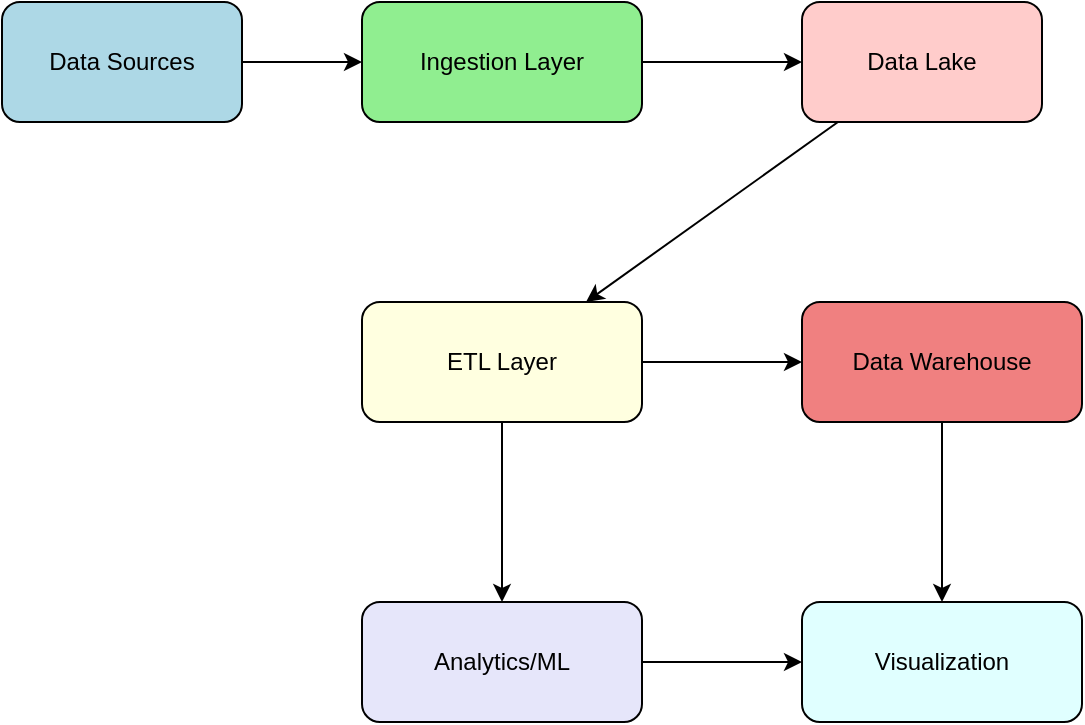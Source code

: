 <mxfile version="25.0.3" pages="2">
  <diagram name="Data Architecture-Higher level" id="0">
    <mxGraphModel dx="1194" dy="605" grid="1" gridSize="10" guides="1" tooltips="1" connect="1" arrows="1" fold="1" page="1" pageScale="1" pageWidth="827" pageHeight="1169" math="0" shadow="0">
      <root>
        <mxCell id="0" />
        <mxCell id="1" parent="0" />
        <mxCell id="2" value="Data Sources" style="rounded=1;whiteSpace=wrap;html=1;fillColor=#add8e6;strokeColor=#000000;" parent="1" vertex="1">
          <mxGeometry x="50" y="50" width="120" height="60" as="geometry" />
        </mxCell>
        <mxCell id="3" value="Ingestion Layer" style="rounded=1;whiteSpace=wrap;html=1;fillColor=#90ee90;strokeColor=#000000;" parent="1" vertex="1">
          <mxGeometry x="230" y="50" width="140" height="60" as="geometry" />
        </mxCell>
        <mxCell id="4" value="Data Lake" style="rounded=1;whiteSpace=wrap;html=1;fillColor=#ffcccb;strokeColor=#000000;" parent="1" vertex="1">
          <mxGeometry x="450" y="50" width="120" height="60" as="geometry" />
        </mxCell>
        <mxCell id="5" value="ETL Layer" style="rounded=1;whiteSpace=wrap;html=1;fillColor=#ffffe0;strokeColor=#000000;" parent="1" vertex="1">
          <mxGeometry x="230" y="200" width="140" height="60" as="geometry" />
        </mxCell>
        <mxCell id="6" value="Data Warehouse" style="rounded=1;whiteSpace=wrap;html=1;fillColor=#f08080;strokeColor=#000000;" parent="1" vertex="1">
          <mxGeometry x="450" y="200" width="140" height="60" as="geometry" />
        </mxCell>
        <mxCell id="7" value="Analytics/ML" style="rounded=1;whiteSpace=wrap;html=1;fillColor=#e6e6fa;strokeColor=#000000;" parent="1" vertex="1">
          <mxGeometry x="230" y="350" width="140" height="60" as="geometry" />
        </mxCell>
        <mxCell id="8" value="Visualization" style="rounded=1;whiteSpace=wrap;html=1;fillColor=#e0ffff;strokeColor=#000000;" parent="1" vertex="1">
          <mxGeometry x="450" y="350" width="140" height="60" as="geometry" />
        </mxCell>
        <mxCell id="9" parent="1" source="2" target="3" edge="1">
          <mxGeometry relative="1" as="geometry" />
        </mxCell>
        <mxCell id="10" parent="1" source="3" target="4" edge="1">
          <mxGeometry relative="1" as="geometry" />
        </mxCell>
        <mxCell id="11" parent="1" source="4" target="5" edge="1">
          <mxGeometry relative="1" as="geometry" />
        </mxCell>
        <mxCell id="12" parent="1" source="5" target="6" edge="1">
          <mxGeometry relative="1" as="geometry" />
        </mxCell>
        <mxCell id="13" parent="1" source="6" target="8" edge="1">
          <mxGeometry relative="1" as="geometry" />
        </mxCell>
        <mxCell id="14" parent="1" source="5" target="7" edge="1">
          <mxGeometry relative="1" as="geometry" />
        </mxCell>
        <mxCell id="15" parent="1" source="7" target="8" edge="1">
          <mxGeometry relative="1" as="geometry" />
        </mxCell>
      </root>
    </mxGraphModel>
  </diagram>
  <diagram id="K7iK81XVi3Ap49yghgXj" name="Detailed_Architecture">
    <mxGraphModel dx="2970" dy="3544" grid="1" gridSize="10" guides="1" tooltips="1" connect="1" arrows="1" fold="1" page="1" pageScale="1" pageWidth="850" pageHeight="1100" math="0" shadow="0">
      <root>
        <mxCell id="0" />
        <mxCell id="1" parent="0" />
        <mxCell id="oa4fXH4DdUcv1K2VR2Nh-54" value="Extra-Services" style="rounded=1;whiteSpace=wrap;html=1;fontSize=19;fontStyle=1;labelPosition=center;verticalLabelPosition=top;align=center;verticalAlign=bottom;" vertex="1" parent="1">
          <mxGeometry x="-390" y="-192" width="1710" height="180" as="geometry" />
        </mxCell>
        <mxCell id="oa4fXH4DdUcv1K2VR2Nh-12" value="" style="rounded=1;whiteSpace=wrap;html=1;" vertex="1" parent="1">
          <mxGeometry x="-371" y="-780" width="142" height="350" as="geometry" />
        </mxCell>
        <mxCell id="2N7-qyUZDRO62LL4dCJT-25" value="" style="rounded=1;whiteSpace=wrap;fillColor=#e1d5e7;strokeColor=#9673a6;container=0;" parent="1" vertex="1">
          <mxGeometry x="330.5" y="-789.87" width="140.5" height="340.87" as="geometry" />
        </mxCell>
        <mxCell id="RH50ju2F59jBH_H8k_wx-2" value="" style="rounded=1;whiteSpace=wrap;html=1;fillColor=#E3E3E3;strokeColor=#666666;fontColor=#333333;arcSize=6;" parent="1" vertex="1">
          <mxGeometry x="833" y="-707" width="378" height="274.28" as="geometry" />
        </mxCell>
        <mxCell id="1zjH6qObIByruiWaNDZl-1" value="" style="rounded=1;whiteSpace=wrap;fillColor=#DDEEFF;" parent="1" vertex="1">
          <mxGeometry x="-147" y="-677" width="160" height="210" as="geometry" />
        </mxCell>
        <mxCell id="1zjH6qObIByruiWaNDZl-2" value="Catalog (XML)" style="ellipse;whiteSpace=wrap;fillColor=#FFFFCC;" parent="1zjH6qObIByruiWaNDZl-1" vertex="1">
          <mxGeometry x="21" y="14.5" width="128" height="26.25" as="geometry" />
        </mxCell>
        <mxCell id="1zjH6qObIByruiWaNDZl-3" value="Customer (CSV)" style="ellipse;whiteSpace=wrap;fillColor=#FFFFCC;" parent="1zjH6qObIByruiWaNDZl-1" vertex="1">
          <mxGeometry x="21" y="63" width="128" height="26.25" as="geometry" />
        </mxCell>
        <mxCell id="1zjH6qObIByruiWaNDZl-4" value="Order (EDI)" style="ellipse;whiteSpace=wrap;fillColor=#FFFFCC;" parent="1zjH6qObIByruiWaNDZl-1" vertex="1">
          <mxGeometry x="21" y="115.5" width="128" height="26.25" as="geometry" />
        </mxCell>
        <mxCell id="1zjH6qObIByruiWaNDZl-5" value="Price &amp; Stock (CSV)" style="ellipse;whiteSpace=wrap;fillColor=#FFFFCC;" parent="1zjH6qObIByruiWaNDZl-1" vertex="1">
          <mxGeometry x="21" y="169" width="128" height="26.25" as="geometry" />
        </mxCell>
        <mxCell id="1zjH6qObIByruiWaNDZl-7" value="" style="rounded=1;whiteSpace=wrap;fillColor=#e1d5e7;strokeColor=#9673a6;" parent="1" vertex="1">
          <mxGeometry x="330.5" y="-789.87" width="139.74" height="340.87" as="geometry" />
        </mxCell>
        <mxCell id="nltJWAeBDd0AYbxvlWmP-1" value="" style="sketch=0;outlineConnect=0;fillColor=#6a00ff;strokeColor=#3700CC;dashed=0;verticalLabelPosition=bottom;verticalAlign=top;align=center;html=1;fontSize=12;fontStyle=0;aspect=fixed;pointerEvents=1;shape=mxgraph.aws4.iot_analytics_pipeline;fontColor=#ffffff;" parent="1zjH6qObIByruiWaNDZl-7" vertex="1">
          <mxGeometry x="24.702" y="119.66" width="75.038" height="40.399" as="geometry" />
        </mxCell>
        <mxCell id="nltJWAeBDd0AYbxvlWmP-3" value="" style="sketch=0;outlineConnect=0;fillColor=#6a00ff;strokeColor=#3700CC;dashed=0;verticalLabelPosition=bottom;verticalAlign=top;align=center;html=1;fontSize=12;fontStyle=0;aspect=fixed;pointerEvents=1;shape=mxgraph.aws4.iot_analytics_pipeline;fontColor=#ffffff;" parent="1zjH6qObIByruiWaNDZl-7" vertex="1">
          <mxGeometry x="27.731" y="176.87" width="75.038" height="40.399" as="geometry" />
        </mxCell>
        <mxCell id="nltJWAeBDd0AYbxvlWmP-4" value="&lt;span style=&quot;color: rgba(0, 0, 0, 0); font-family: monospace; font-size: 0px; text-align: start;&quot;&gt;%3CmxGraphModel%3E%3Croot%3E%3CmxCell%20id%3D%220%22%2F%3E%3CmxCell%20id%3D%221%22%20parent%3D%220%22%2F%3E%3CmxCell%20id%3D%222%22%20value%3D%22%22%20style%3D%22rounded%3D1%3BwhiteSpace%3Dwrap%3BfillColor%3D%23e1d5e7%3BstrokeColor%3D%239673a6%3B%22%20vertex%3D%221%22%20parent%3D%221%22%3E%3CmxGeometry%20x%3D%22450.5%22%20y%3D%229.13%22%20width%3D%22140%22%20height%3D%22340.87%22%20as%3D%22geometry%22%2F%3E%3C%2FmxCell%3E%3CmxCell%20id%3D%223%22%20value%3D%22%22%20style%3D%22sketch%3D0%3BoutlineConnect%3D0%3BfillColor%3D%236a00ff%3BstrokeColor%3D%233700CC%3Bdashed%3D0%3BverticalLabelPosition%3Dbottom%3BverticalAlign%3Dtop%3Balign%3Dcenter%3Bhtml%3D1%3BfontSize%3D12%3BfontStyle%3D0%3Baspect%3Dfixed%3BpointerEvents%3D1%3Bshape%3Dmxgraph.aws4.iot_analytics_pipeline%3BfontColor%3D%23ffffff%3B%22%20vertex%3D%221%22%20parent%3D%222%22%3E%3CmxGeometry%20x%3D%2229.5%22%20y%3D%22122.66%22%20width%3D%2280.5%22%20height%3D%2243.34%22%20as%3D%22geometry%22%2F%3E%3C%2FmxCell%3E%3CmxCell%20id%3D%224%22%20value%3D%22%22%20style%3D%22sketch%3D0%3BoutlineConnect%3D0%3BfillColor%3D%236a00ff%3BstrokeColor%3D%233700CC%3Bdashed%3D0%3BverticalLabelPosition%3Dbottom%3BverticalAlign%3Dtop%3Balign%3Dcenter%3Bhtml%3D1%3BfontSize%3D12%3BfontStyle%3D0%3Baspect%3Dfixed%3BpointerEvents%3D1%3Bshape%3Dmxgraph.aws4.iot_analytics_pipeline%3BfontColor%3D%23ffffff%3B%22%20vertex%3D%221%22%20parent%3D%222%22%3E%3CmxGeometry%20x%3D%2229.75%22%20y%3D%22176.87%22%20width%3D%2280.5%22%20height%3D%2243.34%22%20as%3D%22geometry%22%2F%3E%3C%2FmxCell%3E%3CmxCell%20id%3D%225%22%20value%3D%22%22%20style%3D%22sketch%3D0%3BoutlineConnect%3D0%3BfillColor%3D%236a00ff%3BstrokeColor%3D%233700CC%3Bdashed%3D0%3BverticalLabelPosition%3Dbottom%3BverticalAlign%3Dtop%3Balign%3Dcenter%3Bhtml%3D1%3BfontSize%3D12%3BfontStyle%3D0%3Baspect%3Dfixed%3BpointerEvents%3D1%3Bshape%3Dmxgraph.aws4.iot_analytics_pipeline%3BfontColor%3D%23ffffff%3B%22%20vertex%3D%221%22%20parent%3D%222%22%3E%3CmxGeometry%20x%3D%2229.75%22%20y%3D%22230.87%22%20width%3D%2280.5%22%20height%3D%2243.34%22%20as%3D%22geometry%22%2F%3E%3C%2FmxCell%3E%3C%2Froot%3E%3C%2FmxGraphModel%3E&lt;/span&gt;" style="sketch=0;outlineConnect=0;fillColor=#6a00ff;strokeColor=#3700CC;dashed=0;verticalLabelPosition=bottom;verticalAlign=top;align=center;html=1;fontSize=12;fontStyle=0;aspect=fixed;pointerEvents=1;shape=mxgraph.aws4.iot_analytics_pipeline;fontColor=#ffffff;" parent="1zjH6qObIByruiWaNDZl-7" vertex="1">
          <mxGeometry x="27.731" y="230.87" width="75.038" height="40.399" as="geometry" />
        </mxCell>
        <mxCell id="nltJWAeBDd0AYbxvlWmP-9" value="&lt;span style=&quot;color: rgba(0, 0, 0, 0); font-family: monospace; font-size: 0px; text-align: start;&quot;&gt;%3CmxGraphModel%3E%3Croot%3E%3CmxCell%20id%3D%220%22%2F%3E%3CmxCell%20id%3D%221%22%20parent%3D%220%22%2F%3E%3CmxCell%20id%3D%222%22%20value%3D%22%22%20style%3D%22rounded%3D1%3BwhiteSpace%3Dwrap%3BfillColor%3D%23e1d5e7%3BstrokeColor%3D%239673a6%3B%22%20vertex%3D%221%22%20parent%3D%221%22%3E%3CmxGeometry%20x%3D%22450.5%22%20y%3D%229.13%22%20width%3D%22140%22%20height%3D%22340.87%22%20as%3D%22geometry%22%2F%3E%3C%2FmxCell%3E%3CmxCell%20id%3D%223%22%20value%3D%22%22%20style%3D%22sketch%3D0%3BoutlineConnect%3D0%3BfillColor%3D%236a00ff%3BstrokeColor%3D%233700CC%3Bdashed%3D0%3BverticalLabelPosition%3Dbottom%3BverticalAlign%3Dtop%3Balign%3Dcenter%3Bhtml%3D1%3BfontSize%3D12%3BfontStyle%3D0%3Baspect%3Dfixed%3BpointerEvents%3D1%3Bshape%3Dmxgraph.aws4.iot_analytics_pipeline%3BfontColor%3D%23ffffff%3B%22%20vertex%3D%221%22%20parent%3D%222%22%3E%3CmxGeometry%20x%3D%2229.5%22%20y%3D%22122.66%22%20width%3D%2280.5%22%20height%3D%2243.34%22%20as%3D%22geometry%22%2F%3E%3C%2FmxCell%3E%3CmxCell%20id%3D%224%22%20value%3D%22%22%20style%3D%22sketch%3D0%3BoutlineConnect%3D0%3BfillColor%3D%236a00ff%3BstrokeColor%3D%233700CC%3Bdashed%3D0%3BverticalLabelPosition%3Dbottom%3BverticalAlign%3Dtop%3Balign%3Dcenter%3Bhtml%3D1%3BfontSize%3D12%3BfontStyle%3D0%3Baspect%3Dfixed%3BpointerEvents%3D1%3Bshape%3Dmxgraph.aws4.iot_analytics_pipeline%3BfontColor%3D%23ffffff%3B%22%20vertex%3D%221%22%20parent%3D%222%22%3E%3CmxGeometry%20x%3D%2229.75%22%20y%3D%22176.87%22%20width%3D%2280.5%22%20height%3D%2243.34%22%20as%3D%22geometry%22%2F%3E%3C%2FmxCell%3E%3CmxCell%20id%3D%225%22%20value%3D%22%22%20style%3D%22sketch%3D0%3BoutlineConnect%3D0%3BfillColor%3D%236a00ff%3BstrokeColor%3D%233700CC%3Bdashed%3D0%3BverticalLabelPosition%3Dbottom%3BverticalAlign%3Dtop%3Balign%3Dcenter%3Bhtml%3D1%3BfontSize%3D12%3BfontStyle%3D0%3Baspect%3Dfixed%3BpointerEvents%3D1%3Bshape%3Dmxgraph.aws4.iot_analytics_pipeline%3BfontColor%3D%23ffffff%3B%22%20vertex%3D%221%22%20parent%3D%222%22%3E%3CmxGeometry%20x%3D%2229.75%22%20y%3D%22230.87%22%20width%3D%2280.5%22%20height%3D%2243.34%22%20as%3D%22geometry%22%2F%3E%3C%2FmxCell%3E%3C%2Froot%3E%3C%2FmxGraphModel%3E&lt;/span&gt;" style="sketch=0;outlineConnect=0;fillColor=#6a00ff;strokeColor=#3700CC;dashed=0;verticalLabelPosition=bottom;verticalAlign=top;align=center;html=1;fontSize=12;fontStyle=0;aspect=fixed;pointerEvents=1;shape=mxgraph.aws4.iot_analytics_pipeline;fontColor=#ffffff;" parent="1zjH6qObIByruiWaNDZl-7" vertex="1">
          <mxGeometry x="27.731" y="280.87" width="75.038" height="40.399" as="geometry" />
        </mxCell>
        <mxCell id="nltJWAeBDd0AYbxvlWmP-51" value="" style="verticalLabelPosition=bottom;verticalAlign=top;html=1;shape=mxgraph.basic.tick;fillColor=#008a00;fontColor=#ffffff;strokeColor=#005700;" parent="1zjH6qObIByruiWaNDZl-7" vertex="1">
          <mxGeometry x="103.74" y="103" width="30.26" height="20.87" as="geometry" />
        </mxCell>
        <mxCell id="nltJWAeBDd0AYbxvlWmP-52" value="" style="verticalLabelPosition=bottom;verticalAlign=top;html=1;shape=mxgraph.basic.tick;fillColor=#008a00;fontColor=#ffffff;strokeColor=#005700;" parent="1zjH6qObIByruiWaNDZl-7" vertex="1">
          <mxGeometry x="105.77" y="162.87" width="30.26" height="20.87" as="geometry" />
        </mxCell>
        <mxCell id="nltJWAeBDd0AYbxvlWmP-56" value="" style="verticalLabelPosition=bottom;verticalAlign=top;html=1;shape=mxgraph.basic.tick;fillColor=#008a00;fontColor=#ffffff;strokeColor=#005700;" parent="1zjH6qObIByruiWaNDZl-7" vertex="1">
          <mxGeometry x="105.77" y="268.87" width="30.26" height="20.87" as="geometry" />
        </mxCell>
        <mxCell id="1zjH6qObIByruiWaNDZl-24" value="&lt;span style=&quot;color: rgb(0, 0, 0); font-family: Helvetica; font-size: 12px; font-style: normal; font-variant-ligatures: normal; font-variant-caps: normal; font-weight: 400; letter-spacing: normal; orphans: 2; text-align: center; text-indent: 0px; text-transform: none; widows: 2; word-spacing: 0px; -webkit-text-stroke-width: 0px; white-space: normal; background-color: rgb(251, 251, 251); text-decoration-thickness: initial; text-decoration-style: initial; text-decoration-color: initial; display: inline !important; float: none;&quot;&gt;Source Layer&lt;/span&gt;" style="text;whiteSpace=wrap;html=1;" parent="1" vertex="1">
          <mxGeometry x="-126" y="-720.32" width="100" height="40" as="geometry" />
        </mxCell>
        <mxCell id="1zjH6qObIByruiWaNDZl-31" value="" style="rounded=1;fillColor=#E8F0FE;container=0;whiteSpace=wrap;labelPosition=center;verticalLabelPosition=top;align=center;verticalAlign=bottom;" parent="1" vertex="1">
          <mxGeometry x="151" y="-780" width="140" height="330" as="geometry" />
        </mxCell>
        <mxCell id="1zjH6qObIByruiWaNDZl-32" value="" style="image;aspect=fixed;html=1;points=[];align=center;fontSize=12;image=img/lib/azure2/storage/Storage_Accounts_Classic.svg;" parent="1" vertex="1">
          <mxGeometry x="170" y="-800" width="40" height="32" as="geometry" />
        </mxCell>
        <mxCell id="1zjH6qObIByruiWaNDZl-33" value="&#xa;&lt;span style=&quot;color: rgb(0, 0, 0); font-family: Helvetica; font-size: 12px; font-style: normal; font-variant-ligatures: normal; font-variant-caps: normal; font-weight: 400; letter-spacing: normal; orphans: 2; text-align: center; text-indent: 0px; text-transform: none; widows: 2; word-spacing: 0px; -webkit-text-stroke-width: 0px; white-space: normal; background-color: rgb(251, 251, 251); text-decoration-thickness: initial; text-decoration-style: initial; text-decoration-color: initial; display: inline !important; float: none;&quot;&gt;Data Lake Storage&lt;/span&gt;&#xa;&#xa;" style="text;html=1;align=center;verticalAlign=middle;whiteSpace=wrap;rounded=0;" parent="1" vertex="1">
          <mxGeometry x="131" y="-764.28" width="170" height="30" as="geometry" />
        </mxCell>
        <mxCell id="1zjH6qObIByruiWaNDZl-34" value="" style="rounded=1;whiteSpace=wrap;html=1;" parent="1" vertex="1">
          <mxGeometry x="170" y="-710" width="101" height="250" as="geometry" />
        </mxCell>
        <mxCell id="1zjH6qObIByruiWaNDZl-35" value="Row Container" style="image;aspect=fixed;html=1;points=[];align=center;fontSize=12;image=img/lib/azure2/general/Storage_Container.svg;" parent="1" vertex="1">
          <mxGeometry x="197" y="-737.28" width="44.31" height="36" as="geometry" />
        </mxCell>
        <mxCell id="nltJWAeBDd0AYbxvlWmP-2" style="edgeStyle=orthogonalEdgeStyle;rounded=0;orthogonalLoop=1;jettySize=auto;html=1;fillColor=#0050ef;strokeColor=#001DBC;strokeWidth=2;" parent="1" source="1zjH6qObIByruiWaNDZl-36" target="nltJWAeBDd0AYbxvlWmP-1" edge="1">
          <mxGeometry relative="1" as="geometry" />
        </mxCell>
        <mxCell id="nltJWAeBDd0AYbxvlWmP-10" value="Trigger by blob event" style="edgeLabel;html=1;align=center;verticalAlign=middle;resizable=0;points=[];" parent="nltJWAeBDd0AYbxvlWmP-2" vertex="1" connectable="0">
          <mxGeometry x="-0.027" y="7" relative="1" as="geometry">
            <mxPoint x="-3" y="-5" as="offset" />
          </mxGeometry>
        </mxCell>
        <mxCell id="1zjH6qObIByruiWaNDZl-36" value="catalog" style="html=1;verticalLabelPosition=bottom;align=center;labelBackgroundColor=#ffffff;verticalAlign=top;strokeWidth=2;strokeColor=#0080F0;shadow=0;dashed=0;shape=mxgraph.ios7.icons.folder;flipV=0;flipH=0;" parent="1" vertex="1">
          <mxGeometry x="201" y="-660" width="30" height="19.5" as="geometry" />
        </mxCell>
        <mxCell id="1zjH6qObIByruiWaNDZl-37" value="customer data" style="html=1;verticalLabelPosition=bottom;align=center;labelBackgroundColor=#ffffff;verticalAlign=top;strokeWidth=2;strokeColor=#0080F0;shadow=0;dashed=0;shape=mxgraph.ios7.icons.folder;flipV=0;flipH=0;" parent="1" vertex="1">
          <mxGeometry x="201" y="-610" width="30" height="19.5" as="geometry" />
        </mxCell>
        <mxCell id="1zjH6qObIByruiWaNDZl-38" value="order" style="html=1;verticalLabelPosition=bottom;align=center;labelBackgroundColor=#ffffff;verticalAlign=top;strokeWidth=2;strokeColor=#0080F0;shadow=0;dashed=0;shape=mxgraph.ios7.icons.folder;flipV=0;flipH=0;" parent="1" vertex="1">
          <mxGeometry x="201" y="-560" width="30" height="19.5" as="geometry" />
        </mxCell>
        <mxCell id="1zjH6qObIByruiWaNDZl-39" value="Price&amp;amp;Stock" style="html=1;verticalLabelPosition=bottom;align=center;labelBackgroundColor=#ffffff;verticalAlign=top;strokeWidth=2;strokeColor=#0080F0;shadow=0;dashed=0;shape=mxgraph.ios7.icons.folder;flipV=0;flipH=0;" parent="1" vertex="1">
          <mxGeometry x="201" y="-509.5" width="30" height="19.5" as="geometry" />
        </mxCell>
        <mxCell id="1zjH6qObIByruiWaNDZl-41" style="edgeStyle=orthogonalEdgeStyle;rounded=0;orthogonalLoop=1;jettySize=auto;html=1;entryX=0.044;entryY=0.444;entryDx=0;entryDy=0;entryPerimeter=0;strokeWidth=2;fillColor=#0050ef;strokeColor=#001DBC;fontStyle=4" parent="1" source="1zjH6qObIByruiWaNDZl-3" target="1zjH6qObIByruiWaNDZl-37" edge="1">
          <mxGeometry relative="1" as="geometry" />
        </mxCell>
        <mxCell id="1zjH6qObIByruiWaNDZl-42" style="edgeStyle=orthogonalEdgeStyle;rounded=0;orthogonalLoop=1;jettySize=auto;html=1;entryX=0.089;entryY=0.615;entryDx=0;entryDy=0;entryPerimeter=0;strokeWidth=2;fillColor=#0050ef;strokeColor=#001DBC;" parent="1" source="1zjH6qObIByruiWaNDZl-4" target="1zjH6qObIByruiWaNDZl-38" edge="1">
          <mxGeometry relative="1" as="geometry" />
        </mxCell>
        <mxCell id="1zjH6qObIByruiWaNDZl-43" style="edgeStyle=orthogonalEdgeStyle;rounded=0;orthogonalLoop=1;jettySize=auto;html=1;entryX=0.156;entryY=0.761;entryDx=0;entryDy=0;entryPerimeter=0;fillColor=#0050ef;strokeColor=#001DBC;strokeWidth=2;" parent="1" source="1zjH6qObIByruiWaNDZl-5" target="1zjH6qObIByruiWaNDZl-39" edge="1">
          <mxGeometry relative="1" as="geometry" />
        </mxCell>
        <mxCell id="1zjH6qObIByruiWaNDZl-10" value="Azure data Factory&lt;div&gt;- Orchester&lt;/div&gt;&lt;div&gt;- trigger&lt;/div&gt;" style="image;aspect=fixed;html=1;points=[];align=left;fontSize=12;image=img/lib/azure2/databases/Data_Factory.svg;" parent="1" vertex="1">
          <mxGeometry x="341" y="-820" width="45.72" height="45.72" as="geometry" />
        </mxCell>
        <mxCell id="nltJWAeBDd0AYbxvlWmP-12" style="edgeStyle=orthogonalEdgeStyle;rounded=0;orthogonalLoop=1;jettySize=auto;html=1;fillColor=#0050ef;strokeColor=#001DBC;strokeWidth=2;" parent="1" edge="1">
          <mxGeometry relative="1" as="geometry">
            <mxPoint x="231" y="-599" as="sourcePoint" />
            <mxPoint x="360.772" y="-599.3" as="targetPoint" />
          </mxGeometry>
        </mxCell>
        <mxCell id="nltJWAeBDd0AYbxvlWmP-13" value="Trigger by blob event" style="edgeLabel;html=1;align=center;verticalAlign=middle;resizable=0;points=[];" parent="nltJWAeBDd0AYbxvlWmP-12" vertex="1" connectable="0">
          <mxGeometry x="-0.027" y="7" relative="1" as="geometry">
            <mxPoint x="-3" y="-5" as="offset" />
          </mxGeometry>
        </mxCell>
        <mxCell id="nltJWAeBDd0AYbxvlWmP-14" style="edgeStyle=orthogonalEdgeStyle;rounded=0;orthogonalLoop=1;jettySize=auto;html=1;fillColor=#0050ef;strokeColor=#001DBC;strokeWidth=2;" parent="1" edge="1">
          <mxGeometry relative="1" as="geometry">
            <mxPoint x="232" y="-543" as="sourcePoint" />
            <mxPoint x="361.772" y="-543.3" as="targetPoint" />
          </mxGeometry>
        </mxCell>
        <mxCell id="nltJWAeBDd0AYbxvlWmP-15" value="Trigger by blob event" style="edgeLabel;html=1;align=center;verticalAlign=middle;resizable=0;points=[];" parent="nltJWAeBDd0AYbxvlWmP-14" vertex="1" connectable="0">
          <mxGeometry x="-0.027" y="7" relative="1" as="geometry">
            <mxPoint x="-3" y="-5" as="offset" />
          </mxGeometry>
        </mxCell>
        <mxCell id="nltJWAeBDd0AYbxvlWmP-16" style="edgeStyle=orthogonalEdgeStyle;rounded=0;orthogonalLoop=1;jettySize=auto;html=1;fillColor=#0050ef;strokeColor=#001DBC;strokeWidth=2;" parent="1" edge="1">
          <mxGeometry relative="1" as="geometry">
            <mxPoint x="232" y="-493" as="sourcePoint" />
            <mxPoint x="361.772" y="-493.3" as="targetPoint" />
          </mxGeometry>
        </mxCell>
        <mxCell id="nltJWAeBDd0AYbxvlWmP-17" value="Trigger by blob event" style="edgeLabel;html=1;align=center;verticalAlign=middle;resizable=0;points=[];" parent="nltJWAeBDd0AYbxvlWmP-16" vertex="1" connectable="0">
          <mxGeometry x="-0.027" y="7" relative="1" as="geometry">
            <mxPoint x="-3" y="-5" as="offset" />
          </mxGeometry>
        </mxCell>
        <mxCell id="nltJWAeBDd0AYbxvlWmP-18" value="" style="rounded=1;fillColor=#E8F0FE;container=0;whiteSpace=wrap;labelPosition=center;verticalLabelPosition=top;align=center;verticalAlign=bottom;" parent="1" vertex="1">
          <mxGeometry x="655" y="-779" width="140" height="330" as="geometry" />
        </mxCell>
        <mxCell id="nltJWAeBDd0AYbxvlWmP-19" value="" style="image;aspect=fixed;html=1;points=[];align=center;fontSize=12;image=img/lib/azure2/storage/Storage_Accounts_Classic.svg;" parent="1" vertex="1">
          <mxGeometry x="674" y="-800" width="40" height="32" as="geometry" />
        </mxCell>
        <mxCell id="nltJWAeBDd0AYbxvlWmP-20" value="&lt;span style=&quot;color: rgb(0, 0, 0); font-family: Helvetica; font-size: 12px; font-style: normal; font-variant-ligatures: normal; font-variant-caps: normal; font-weight: 400; letter-spacing: normal; orphans: 2; text-align: center; text-indent: 0px; text-transform: none; widows: 2; word-spacing: 0px; -webkit-text-stroke-width: 0px; white-space: normal; background-color: rgb(251, 251, 251); text-decoration-thickness: initial; text-decoration-style: initial; text-decoration-color: initial; display: inline !important; float: none;&quot;&gt;Data Lake Storage&lt;/span&gt;" style="text;html=1;align=center;verticalAlign=middle;whiteSpace=wrap;rounded=0;" parent="1" vertex="1">
          <mxGeometry x="639.5" y="-764.28" width="170" height="30" as="geometry" />
        </mxCell>
        <mxCell id="nltJWAeBDd0AYbxvlWmP-21" value="" style="rounded=1;whiteSpace=wrap;html=1;" parent="1" vertex="1">
          <mxGeometry x="663" y="-720" width="120" height="260" as="geometry" />
        </mxCell>
        <mxCell id="nltJWAeBDd0AYbxvlWmP-22" value="Processed Container" style="image;aspect=fixed;html=1;points=[];align=center;fontSize=12;image=img/lib/azure2/general/Storage_Container.svg;" parent="1" vertex="1">
          <mxGeometry x="702.35" y="-734.28" width="44.31" height="36" as="geometry" />
        </mxCell>
        <mxCell id="nltJWAeBDd0AYbxvlWmP-24" value="catalog" style="html=1;verticalLabelPosition=bottom;align=center;labelBackgroundColor=#ffffff;verticalAlign=top;strokeWidth=2;strokeColor=#0080F0;shadow=0;dashed=0;shape=mxgraph.ios7.icons.folder;flipV=0;flipH=0;" parent="1" vertex="1">
          <mxGeometry x="705" y="-664.28" width="30" height="19.5" as="geometry" />
        </mxCell>
        <mxCell id="nltJWAeBDd0AYbxvlWmP-25" value="customer data" style="html=1;verticalLabelPosition=bottom;align=center;labelBackgroundColor=#ffffff;verticalAlign=top;strokeWidth=2;strokeColor=#0080F0;shadow=0;dashed=0;shape=mxgraph.ios7.icons.folder;flipV=0;flipH=0;" parent="1" vertex="1">
          <mxGeometry x="705" y="-605" width="30" height="19.5" as="geometry" />
        </mxCell>
        <mxCell id="nltJWAeBDd0AYbxvlWmP-26" value="order" style="html=1;verticalLabelPosition=bottom;align=center;labelBackgroundColor=#ffffff;verticalAlign=top;strokeWidth=2;strokeColor=#0080F0;shadow=0;dashed=0;shape=mxgraph.ios7.icons.folder;flipV=0;flipH=0;" parent="1" vertex="1">
          <mxGeometry x="705" y="-552" width="30" height="19.5" as="geometry" />
        </mxCell>
        <mxCell id="nltJWAeBDd0AYbxvlWmP-27" value="Price&amp;amp;Stock" style="html=1;verticalLabelPosition=bottom;align=center;labelBackgroundColor=#ffffff;verticalAlign=top;strokeWidth=2;strokeColor=#0080F0;shadow=0;dashed=0;shape=mxgraph.ios7.icons.folder;flipV=0;flipH=0;" parent="1" vertex="1">
          <mxGeometry x="705" y="-500.78" width="30" height="19.5" as="geometry" />
        </mxCell>
        <mxCell id="nltJWAeBDd0AYbxvlWmP-35" value="" style="rounded=1;whiteSpace=wrap;html=1;fillColor=#fff2cc;strokeColor=#d6b656;" parent="1" vertex="1">
          <mxGeometry x="485.84" y="-788" width="144" height="340" as="geometry" />
        </mxCell>
        <mxCell id="1zjH6qObIByruiWaNDZl-12" value="Azure Databricks:&lt;div style=&quot;text-align: left;&quot;&gt;- Compute cluster&lt;/div&gt;" style="image;aspect=fixed;html=1;points=[];align=center;fontSize=12;image=img/lib/azure2/analytics/Azure_Databricks.svg;" parent="1" vertex="1">
          <mxGeometry x="530.23" y="-822.87" width="44.33" height="48" as="geometry" />
        </mxCell>
        <mxCell id="nltJWAeBDd0AYbxvlWmP-38" value="" style="sketch=0;outlineConnect=0;fontColor=#232F3E;gradientColor=none;fillColor=#01A88D;strokeColor=none;dashed=0;verticalLabelPosition=bottom;verticalAlign=top;align=center;html=1;fontSize=12;fontStyle=0;aspect=fixed;pointerEvents=1;shape=mxgraph.aws4.sagemaker_notebook;" parent="1" vertex="1">
          <mxGeometry x="536.77" y="-667.07" width="29.42" height="33.75" as="geometry" />
        </mxCell>
        <mxCell id="nltJWAeBDd0AYbxvlWmP-42" value="" style="sketch=0;outlineConnect=0;fontColor=#232F3E;gradientColor=none;fillColor=#01A88D;strokeColor=none;dashed=0;verticalLabelPosition=bottom;verticalAlign=top;align=center;html=1;fontSize=12;fontStyle=0;aspect=fixed;pointerEvents=1;shape=mxgraph.aws4.sagemaker_notebook;" parent="1" vertex="1">
          <mxGeometry x="536.77" y="-611" width="29.42" height="33.75" as="geometry" />
        </mxCell>
        <mxCell id="nltJWAeBDd0AYbxvlWmP-43" value="" style="sketch=0;outlineConnect=0;fontColor=#232F3E;gradientColor=none;fillColor=#01A88D;strokeColor=none;dashed=0;verticalLabelPosition=bottom;verticalAlign=top;align=center;html=1;fontSize=12;fontStyle=0;aspect=fixed;pointerEvents=1;shape=mxgraph.aws4.sagemaker_notebook;" parent="1" vertex="1">
          <mxGeometry x="536.77" y="-557" width="29.42" height="33.75" as="geometry" />
        </mxCell>
        <mxCell id="nltJWAeBDd0AYbxvlWmP-44" value="" style="sketch=0;outlineConnect=0;fontColor=#232F3E;gradientColor=none;fillColor=#01A88D;strokeColor=none;dashed=0;verticalLabelPosition=bottom;verticalAlign=top;align=center;html=1;fontSize=12;fontStyle=0;aspect=fixed;pointerEvents=1;shape=mxgraph.aws4.sagemaker_notebook;" parent="1" vertex="1">
          <mxGeometry x="536.77" y="-506.5" width="29.42" height="33.75" as="geometry" />
        </mxCell>
        <mxCell id="nltJWAeBDd0AYbxvlWmP-45" style="edgeStyle=orthogonalEdgeStyle;rounded=0;orthogonalLoop=1;jettySize=auto;html=1;fillColor=#0050ef;strokeColor=#001DBC;strokeWidth=2;" parent="1" edge="1">
          <mxGeometry relative="1" as="geometry">
            <mxPoint x="429.753" y="-659.923" as="sourcePoint" />
            <mxPoint x="536.77" y="-660.231" as="targetPoint" />
          </mxGeometry>
        </mxCell>
        <mxCell id="nltJWAeBDd0AYbxvlWmP-48" style="edgeStyle=orthogonalEdgeStyle;rounded=0;orthogonalLoop=1;jettySize=auto;html=1;fillColor=#0050ef;strokeColor=#001DBC;strokeWidth=2;" parent="1" edge="1">
          <mxGeometry relative="1" as="geometry">
            <mxPoint x="432.782" y="-496.846" as="sourcePoint" />
            <mxPoint x="536.77" y="-497.615" as="targetPoint" />
          </mxGeometry>
        </mxCell>
        <mxCell id="nltJWAeBDd0AYbxvlWmP-53" value="" style="verticalLabelPosition=bottom;verticalAlign=top;html=1;shape=mxgraph.basic.tick;fillColor=#008a00;fontColor=#ffffff;strokeColor=#005700;" parent="1" vertex="1">
          <mxGeometry x="436.27" y="-573.45" width="30.26" height="20.87" as="geometry" />
        </mxCell>
        <mxCell id="nltJWAeBDd0AYbxvlWmP-57" style="edgeStyle=orthogonalEdgeStyle;rounded=0;orthogonalLoop=1;jettySize=auto;html=1;entryX=0;entryY=0.698;entryDx=0;entryDy=0;entryPerimeter=0;strokeWidth=2;fillColor=#0050ef;strokeColor=#001DBC;" parent="1" source="nltJWAeBDd0AYbxvlWmP-38" edge="1">
          <mxGeometry relative="1" as="geometry">
            <mxPoint x="581" y="-650" as="sourcePoint" />
            <mxPoint x="704" y="-650.669" as="targetPoint" />
          </mxGeometry>
        </mxCell>
        <mxCell id="nltJWAeBDd0AYbxvlWmP-61" value="Write in parquet" style="edgeLabel;html=1;align=center;verticalAlign=middle;resizable=0;points=[];" parent="nltJWAeBDd0AYbxvlWmP-57" vertex="1" connectable="0">
          <mxGeometry x="-0.474" y="2" relative="1" as="geometry">
            <mxPoint x="24" y="-8" as="offset" />
          </mxGeometry>
        </mxCell>
        <mxCell id="nltJWAeBDd0AYbxvlWmP-62" style="edgeStyle=orthogonalEdgeStyle;rounded=0;orthogonalLoop=1;jettySize=auto;html=1;entryX=0;entryY=0.698;entryDx=0;entryDy=0;entryPerimeter=0;strokeWidth=2;fillColor=#0050ef;strokeColor=#001DBC;" parent="1" source="nltJWAeBDd0AYbxvlWmP-42" edge="1">
          <mxGeometry relative="1" as="geometry">
            <mxPoint x="591" y="-590" as="sourcePoint" />
            <mxPoint x="703" y="-594.669" as="targetPoint" />
          </mxGeometry>
        </mxCell>
        <mxCell id="nltJWAeBDd0AYbxvlWmP-63" value="Write in parquet" style="edgeLabel;html=1;align=center;verticalAlign=middle;resizable=0;points=[];" parent="nltJWAeBDd0AYbxvlWmP-62" vertex="1" connectable="0">
          <mxGeometry x="-0.474" y="2" relative="1" as="geometry">
            <mxPoint x="24" y="-8" as="offset" />
          </mxGeometry>
        </mxCell>
        <mxCell id="nltJWAeBDd0AYbxvlWmP-64" style="edgeStyle=orthogonalEdgeStyle;rounded=0;orthogonalLoop=1;jettySize=auto;html=1;entryX=0;entryY=0.698;entryDx=0;entryDy=0;entryPerimeter=0;strokeWidth=2;fillColor=#0050ef;strokeColor=#001DBC;" parent="1" source="nltJWAeBDd0AYbxvlWmP-43" edge="1">
          <mxGeometry relative="1" as="geometry">
            <mxPoint x="591" y="-542" as="sourcePoint" />
            <mxPoint x="704" y="-541.669" as="targetPoint" />
          </mxGeometry>
        </mxCell>
        <mxCell id="nltJWAeBDd0AYbxvlWmP-65" value="Write in parquet" style="edgeLabel;html=1;align=center;verticalAlign=middle;resizable=0;points=[];" parent="nltJWAeBDd0AYbxvlWmP-64" vertex="1" connectable="0">
          <mxGeometry x="-0.474" y="2" relative="1" as="geometry">
            <mxPoint x="24" y="-8" as="offset" />
          </mxGeometry>
        </mxCell>
        <mxCell id="nltJWAeBDd0AYbxvlWmP-66" style="edgeStyle=orthogonalEdgeStyle;rounded=0;orthogonalLoop=1;jettySize=auto;html=1;entryX=0;entryY=0.698;entryDx=0;entryDy=0;entryPerimeter=0;strokeWidth=2;fillColor=#0050ef;strokeColor=#001DBC;" parent="1" source="nltJWAeBDd0AYbxvlWmP-44" edge="1">
          <mxGeometry relative="1" as="geometry">
            <mxPoint x="591" y="-490" as="sourcePoint" />
            <mxPoint x="703" y="-489.669" as="targetPoint" />
          </mxGeometry>
        </mxCell>
        <mxCell id="nltJWAeBDd0AYbxvlWmP-67" value="Write in parquet" style="edgeLabel;html=1;align=center;verticalAlign=middle;resizable=0;points=[];" parent="nltJWAeBDd0AYbxvlWmP-66" vertex="1" connectable="0">
          <mxGeometry x="-0.474" y="2" relative="1" as="geometry">
            <mxPoint x="24" y="-8" as="offset" />
          </mxGeometry>
        </mxCell>
        <mxCell id="RH50ju2F59jBH_H8k_wx-3" style="edgeStyle=orthogonalEdgeStyle;rounded=0;orthogonalLoop=1;jettySize=auto;html=1;entryX=0;entryY=0.75;entryDx=0;entryDy=0;fillColor=#0050ef;strokeColor=#001DBC;strokeWidth=3;" parent="1" source="nltJWAeBDd0AYbxvlWmP-68" target="RH50ju2F59jBH_H8k_wx-1" edge="1">
          <mxGeometry relative="1" as="geometry">
            <Array as="points">
              <mxPoint x="1001" y="-566" />
              <mxPoint x="1001" y="-648" />
            </Array>
          </mxGeometry>
        </mxCell>
        <mxCell id="nltJWAeBDd0AYbxvlWmP-68" value="" style="rounded=1;whiteSpace=wrap;html=1;fillColor=#fff2cc;strokeColor=#d6b656;" parent="1" vertex="1">
          <mxGeometry x="847" y="-655" width="144" height="178" as="geometry" />
        </mxCell>
        <mxCell id="nltJWAeBDd0AYbxvlWmP-69" value="Azure Databricks:&lt;br&gt;&lt;div style=&quot;text-align: left;&quot;&gt;- Data exploration&lt;/div&gt;&lt;div style=&quot;text-align: left;&quot;&gt;- View for visualization&lt;/div&gt;&lt;div style=&quot;text-align: left;&quot;&gt;- Feature engineering&lt;/div&gt;&lt;div style=&quot;text-align: left;&quot;&gt;- Compute cluster&lt;/div&gt;" style="image;aspect=fixed;html=1;points=[];align=center;fontSize=12;image=img/lib/azure2/analytics/Azure_Databricks.svg;" parent="1" vertex="1">
          <mxGeometry x="893.39" y="-689.87" width="44.33" height="48" as="geometry" />
        </mxCell>
        <mxCell id="nltJWAeBDd0AYbxvlWmP-70" value="" style="sketch=0;outlineConnect=0;fontColor=#232F3E;gradientColor=none;fillColor=#01A88D;strokeColor=none;dashed=0;verticalLabelPosition=bottom;verticalAlign=top;align=center;html=1;fontSize=12;fontStyle=0;aspect=fixed;pointerEvents=1;shape=mxgraph.aws4.sagemaker_notebook;" parent="1" vertex="1">
          <mxGeometry x="897.93" y="-534.07" width="29.42" height="33.75" as="geometry" />
        </mxCell>
        <mxCell id="YrzXOJ76eGqDK2lXKvUj-2" value="" style="endArrow=none;dashed=1;html=1;rounded=0;strokeWidth=4;" parent="1" edge="1">
          <mxGeometry width="50" height="50" relative="1" as="geometry">
            <mxPoint x="813" y="-320" as="sourcePoint" />
            <mxPoint x="813" y="-886" as="targetPoint" />
          </mxGeometry>
        </mxCell>
        <mxCell id="YrzXOJ76eGqDK2lXKvUj-5" value="&lt;b&gt;&lt;font style=&quot;font-size: 17px;&quot;&gt;Data ingestion&amp;nbsp; Pipeline&amp;nbsp;&lt;/font&gt;&lt;/b&gt;" style="text;html=1;align=center;verticalAlign=middle;whiteSpace=wrap;rounded=0;" parent="1" vertex="1">
          <mxGeometry x="326.19" y="-880" width="240" height="30" as="geometry" />
        </mxCell>
        <mxCell id="9Rx8b3-LZkCvz83-9TIN-3" value="Data scientist&lt;div&gt;&lt;font size=&quot;1&quot;&gt;&lt;span style=&quot;font-weight: normal;&quot;&gt;Develop and experimentation&lt;/span&gt;&lt;/font&gt;&lt;/div&gt;" style="image;sketch=0;aspect=fixed;html=1;points=[];align=center;fontSize=13;image=img/lib/mscae/Person.svg;fontStyle=1" parent="1" vertex="1">
          <mxGeometry x="893.35" y="-779.28" width="37" height="50" as="geometry" />
        </mxCell>
        <mxCell id="RH50ju2F59jBH_H8k_wx-5" style="edgeStyle=orthogonalEdgeStyle;rounded=0;orthogonalLoop=1;jettySize=auto;html=1;entryX=1;entryY=0.75;entryDx=0;entryDy=0;startArrow=classic;startFill=1;fillColor=#0050ef;strokeColor=#001DBC;strokeWidth=3;" parent="1" source="9Rx8b3-LZkCvz83-9TIN-4" target="nltJWAeBDd0AYbxvlWmP-68" edge="1">
          <mxGeometry relative="1" as="geometry" />
        </mxCell>
        <mxCell id="nROi4JAkvcMJPrDDsZaz-3" style="edgeStyle=orthogonalEdgeStyle;rounded=0;orthogonalLoop=1;jettySize=auto;html=1;entryX=0;entryY=0.5;entryDx=0;entryDy=0;fillColor=#0050ef;strokeColor=#001DBC;strokeWidth=2;" parent="1" source="9Rx8b3-LZkCvz83-9TIN-4" target="nROi4JAkvcMJPrDDsZaz-1" edge="1">
          <mxGeometry relative="1" as="geometry" />
        </mxCell>
        <mxCell id="9Rx8b3-LZkCvz83-9TIN-4" value="" style="rounded=1;fillColor=#E8F0FE;container=0;whiteSpace=wrap;labelPosition=center;verticalLabelPosition=top;align=center;verticalAlign=bottom;" parent="1" vertex="1">
          <mxGeometry x="1049" y="-580.5" width="140" height="117.5" as="geometry" />
        </mxCell>
        <mxCell id="9Rx8b3-LZkCvz83-9TIN-5" value="" style="image;aspect=fixed;html=1;points=[];align=center;fontSize=12;image=img/lib/azure2/storage/Storage_Accounts_Classic.svg;" parent="1" vertex="1">
          <mxGeometry x="1068.84" y="-605" width="40" height="32" as="geometry" />
        </mxCell>
        <mxCell id="9Rx8b3-LZkCvz83-9TIN-7" value="Data warehose" style="image;aspect=fixed;html=1;points=[];align=center;fontSize=12;image=img/lib/azure2/general/Storage_Container.svg;" parent="1" vertex="1">
          <mxGeometry x="1096.84" y="-537.75" width="44.31" height="36" as="geometry" />
        </mxCell>
        <mxCell id="nROi4JAkvcMJPrDDsZaz-4" style="edgeStyle=orthogonalEdgeStyle;rounded=0;orthogonalLoop=1;jettySize=auto;html=1;entryX=0.5;entryY=1;entryDx=0;entryDy=0;fillColor=#0050ef;strokeColor=#001DBC;strokeWidth=3;" parent="1" source="9Rx8b3-LZkCvz83-9TIN-12" target="RH50ju2F59jBH_H8k_wx-7" edge="1">
          <mxGeometry relative="1" as="geometry" />
        </mxCell>
        <mxCell id="9Rx8b3-LZkCvz83-9TIN-12" value="&lt;br style=&quot;forced-color-adjust: none; color: rgb(0, 0, 0); font-family: Helvetica; font-size: 12px; font-style: normal; font-variant-ligatures: normal; font-variant-caps: normal; font-weight: 400; letter-spacing: normal; orphans: 2; text-align: center; text-indent: 0px; text-transform: none; widows: 2; word-spacing: 0px; -webkit-text-stroke-width: 0px; white-space: normal; background-color: rgb(251, 251, 251); text-decoration-thickness: initial; text-decoration-style: initial; text-decoration-color: initial;&quot;&gt;&lt;span style=&quot;forced-color-adjust: none; color: rgb(0, 0, 0); font-family: Helvetica; font-size: 12px; font-style: normal; font-variant-ligatures: normal; font-variant-caps: normal; font-weight: 400; letter-spacing: normal; orphans: 2; text-align: center; text-indent: 0px; text-transform: none; widows: 2; word-spacing: 0px; -webkit-text-stroke-width: 0px; white-space: normal; text-decoration-thickness: initial; text-decoration-style: initial; text-decoration-color: initial; background-color: rgb(251, 251, 251); float: none; display: inline !important;&quot;&gt;Data Lake Storage&lt;/span&gt;&lt;br style=&quot;forced-color-adjust: none; color: rgb(0, 0, 0); font-family: Helvetica; font-size: 12px; font-style: normal; font-variant-ligatures: normal; font-variant-caps: normal; font-weight: 400; letter-spacing: normal; orphans: 2; text-align: center; text-indent: 0px; text-transform: none; widows: 2; word-spacing: 0px; -webkit-text-stroke-width: 0px; white-space: normal; background-color: rgb(251, 251, 251); text-decoration-thickness: initial; text-decoration-style: initial; text-decoration-color: initial;&quot;&gt;" style="text;whiteSpace=wrap;html=1;" parent="1" vertex="1">
          <mxGeometry x="1054" y="-590.5" width="130" height="50" as="geometry" />
        </mxCell>
        <mxCell id="RH50ju2F59jBH_H8k_wx-1" value="Feature Store" style="rounded=1;whiteSpace=wrap;html=1;fillColor=#f8cecc;strokeColor=#b85450;" parent="1" vertex="1">
          <mxGeometry x="1047" y="-680.32" width="140" height="43.32" as="geometry" />
        </mxCell>
        <mxCell id="RH50ju2F59jBH_H8k_wx-7" value="" style="rounded=1;whiteSpace=wrap;html=1;fillColor=#d0cee2;strokeColor=#56517e;" parent="1" vertex="1">
          <mxGeometry x="1261" y="-777" width="250" height="145" as="geometry" />
        </mxCell>
        <mxCell id="RH50ju2F59jBH_H8k_wx-6" value="Azure Machine Learning&lt;div&gt;- MLOps&lt;/div&gt;" style="image;aspect=fixed;html=1;points=[];align=center;fontSize=12;image=img/lib/azure2/ai_machine_learning/Machine_Learning.svg;" parent="1" vertex="1">
          <mxGeometry x="1310" y="-803" width="44.24" height="47" as="geometry" />
        </mxCell>
        <mxCell id="RH50ju2F59jBH_H8k_wx-8" value="" style="sketch=0;outlineConnect=0;fontColor=#ffffff;fillColor=#0050ef;strokeColor=#001DBC;dashed=0;verticalLabelPosition=bottom;verticalAlign=top;align=center;html=1;fontSize=12;fontStyle=0;aspect=fixed;pointerEvents=1;shape=mxgraph.aws4.inferentia;" parent="1" vertex="1">
          <mxGeometry x="1421" y="-704.43" width="46" height="46" as="geometry" />
        </mxCell>
        <mxCell id="RH50ju2F59jBH_H8k_wx-9" value="&lt;font color=&quot;#000000&quot;&gt;Training Pipleline&lt;/font&gt;" style="sketch=0;outlineConnect=0;fontColor=#ffffff;fillColor=#0050ef;strokeColor=#001DBC;dashed=0;verticalLabelPosition=bottom;verticalAlign=top;align=center;html=1;fontSize=12;fontStyle=0;aspect=fixed;pointerEvents=1;shape=mxgraph.aws4.iot_analytics_pipeline;" parent="1" vertex="1">
          <mxGeometry x="1297" y="-698" width="66.86" height="36" as="geometry" />
        </mxCell>
        <mxCell id="nROi4JAkvcMJPrDDsZaz-1" value="" style="rounded=1;whiteSpace=wrap;html=1;fillColor=#b0e3e6;strokeColor=#0e8088;" parent="1" vertex="1">
          <mxGeometry x="1261" y="-552" width="250" height="122" as="geometry" />
        </mxCell>
        <mxCell id="nROi4JAkvcMJPrDDsZaz-2" value="PowerBI&lt;div&gt;Visualization&lt;/div&gt;" style="image;aspect=fixed;html=1;points=[];align=center;fontSize=12;image=img/lib/azure2/power_platform/PowerBI.svg;" parent="1" vertex="1">
          <mxGeometry x="1354.24" y="-543.63" width="46.76" height="62.35" as="geometry" />
        </mxCell>
        <mxCell id="nROi4JAkvcMJPrDDsZaz-5" style="edgeStyle=orthogonalEdgeStyle;rounded=0;orthogonalLoop=1;jettySize=auto;html=1;entryX=-0.008;entryY=0.582;entryDx=0;entryDy=0;entryPerimeter=0;fillColor=#0050ef;strokeColor=#001DBC;strokeWidth=3;" parent="1" source="RH50ju2F59jBH_H8k_wx-1" target="RH50ju2F59jBH_H8k_wx-7" edge="1">
          <mxGeometry relative="1" as="geometry" />
        </mxCell>
        <mxCell id="nROi4JAkvcMJPrDDsZaz-6" value="Analytic and serving Layer" style="text;html=1;align=center;verticalAlign=middle;whiteSpace=wrap;rounded=0;fontSize=17;fontStyle=1" parent="1" vertex="1">
          <mxGeometry x="1020" y="-871" width="300" height="30" as="geometry" />
        </mxCell>
        <mxCell id="nROi4JAkvcMJPrDDsZaz-11" style="edgeStyle=orthogonalEdgeStyle;rounded=0;orthogonalLoop=1;jettySize=auto;html=1;entryX=0.817;entryY=-0.003;entryDx=0;entryDy=0;entryPerimeter=0;fillColor=#0050ef;strokeColor=#001DBC;strokeWidth=3;" parent="1" source="RH50ju2F59jBH_H8k_wx-8" target="nROi4JAkvcMJPrDDsZaz-1" edge="1">
          <mxGeometry relative="1" as="geometry" />
        </mxCell>
        <mxCell id="nROi4JAkvcMJPrDDsZaz-13" value="&lt;span style=&quot;text-wrap-mode: nowrap;&quot;&gt;Inference&lt;/span&gt;" style="text;html=1;align=center;verticalAlign=middle;whiteSpace=wrap;rounded=0;" parent="1" vertex="1">
          <mxGeometry x="1421" y="-728" width="60" height="30" as="geometry" />
        </mxCell>
        <mxCell id="2N7-qyUZDRO62LL4dCJT-26" value="" style="sketch=0;outlineConnect=0;fillColor=#6a00ff;strokeColor=#3700CC;dashed=0;verticalLabelPosition=bottom;verticalAlign=top;align=center;html=1;fontSize=12;fontStyle=0;aspect=fixed;pointerEvents=1;shape=mxgraph.aws4.iot_analytics_pipeline;fontColor=#ffffff;" parent="1" vertex="1">
          <mxGeometry x="355.202" y="-670.21" width="75.038" height="40.399" as="geometry" />
        </mxCell>
        <mxCell id="2N7-qyUZDRO62LL4dCJT-27" value="" style="sketch=0;outlineConnect=0;fillColor=#6a00ff;strokeColor=#3700CC;dashed=0;verticalLabelPosition=bottom;verticalAlign=top;align=center;html=1;fontSize=12;fontStyle=0;aspect=fixed;pointerEvents=1;shape=mxgraph.aws4.iot_analytics_pipeline;fontColor=#ffffff;" parent="1" vertex="1">
          <mxGeometry x="358.231" y="-613" width="75.038" height="40.399" as="geometry" />
        </mxCell>
        <mxCell id="2N7-qyUZDRO62LL4dCJT-28" value="&lt;span style=&quot;color: rgba(0, 0, 0, 0); font-family: monospace; font-size: 0px; text-align: start;&quot;&gt;%3CmxGraphModel%3E%3Croot%3E%3CmxCell%20id%3D%220%22%2F%3E%3CmxCell%20id%3D%221%22%20parent%3D%220%22%2F%3E%3CmxCell%20id%3D%222%22%20value%3D%22%22%20style%3D%22rounded%3D1%3BwhiteSpace%3Dwrap%3BfillColor%3D%23e1d5e7%3BstrokeColor%3D%239673a6%3B%22%20vertex%3D%221%22%20parent%3D%221%22%3E%3CmxGeometry%20x%3D%22450.5%22%20y%3D%229.13%22%20width%3D%22140%22%20height%3D%22340.87%22%20as%3D%22geometry%22%2F%3E%3C%2FmxCell%3E%3CmxCell%20id%3D%223%22%20value%3D%22%22%20style%3D%22sketch%3D0%3BoutlineConnect%3D0%3BfillColor%3D%236a00ff%3BstrokeColor%3D%233700CC%3Bdashed%3D0%3BverticalLabelPosition%3Dbottom%3BverticalAlign%3Dtop%3Balign%3Dcenter%3Bhtml%3D1%3BfontSize%3D12%3BfontStyle%3D0%3Baspect%3Dfixed%3BpointerEvents%3D1%3Bshape%3Dmxgraph.aws4.iot_analytics_pipeline%3BfontColor%3D%23ffffff%3B%22%20vertex%3D%221%22%20parent%3D%222%22%3E%3CmxGeometry%20x%3D%2229.5%22%20y%3D%22122.66%22%20width%3D%2280.5%22%20height%3D%2243.34%22%20as%3D%22geometry%22%2F%3E%3C%2FmxCell%3E%3CmxCell%20id%3D%224%22%20value%3D%22%22%20style%3D%22sketch%3D0%3BoutlineConnect%3D0%3BfillColor%3D%236a00ff%3BstrokeColor%3D%233700CC%3Bdashed%3D0%3BverticalLabelPosition%3Dbottom%3BverticalAlign%3Dtop%3Balign%3Dcenter%3Bhtml%3D1%3BfontSize%3D12%3BfontStyle%3D0%3Baspect%3Dfixed%3BpointerEvents%3D1%3Bshape%3Dmxgraph.aws4.iot_analytics_pipeline%3BfontColor%3D%23ffffff%3B%22%20vertex%3D%221%22%20parent%3D%222%22%3E%3CmxGeometry%20x%3D%2229.75%22%20y%3D%22176.87%22%20width%3D%2280.5%22%20height%3D%2243.34%22%20as%3D%22geometry%22%2F%3E%3C%2FmxCell%3E%3CmxCell%20id%3D%225%22%20value%3D%22%22%20style%3D%22sketch%3D0%3BoutlineConnect%3D0%3BfillColor%3D%236a00ff%3BstrokeColor%3D%233700CC%3Bdashed%3D0%3BverticalLabelPosition%3Dbottom%3BverticalAlign%3Dtop%3Balign%3Dcenter%3Bhtml%3D1%3BfontSize%3D12%3BfontStyle%3D0%3Baspect%3Dfixed%3BpointerEvents%3D1%3Bshape%3Dmxgraph.aws4.iot_analytics_pipeline%3BfontColor%3D%23ffffff%3B%22%20vertex%3D%221%22%20parent%3D%222%22%3E%3CmxGeometry%20x%3D%2229.75%22%20y%3D%22230.87%22%20width%3D%2280.5%22%20height%3D%2243.34%22%20as%3D%22geometry%22%2F%3E%3C%2FmxCell%3E%3C%2Froot%3E%3C%2FmxGraphModel%3E&lt;/span&gt;" style="sketch=0;outlineConnect=0;fillColor=#6a00ff;strokeColor=#3700CC;dashed=0;verticalLabelPosition=bottom;verticalAlign=top;align=center;html=1;fontSize=12;fontStyle=0;aspect=fixed;pointerEvents=1;shape=mxgraph.aws4.iot_analytics_pipeline;fontColor=#ffffff;" parent="1" vertex="1">
          <mxGeometry x="358.231" y="-559" width="75.038" height="40.399" as="geometry" />
        </mxCell>
        <mxCell id="2N7-qyUZDRO62LL4dCJT-29" value="&lt;span style=&quot;color: rgba(0, 0, 0, 0); font-family: monospace; font-size: 0px; text-align: start;&quot;&gt;%3CmxGraphModel%3E%3Croot%3E%3CmxCell%20id%3D%220%22%2F%3E%3CmxCell%20id%3D%221%22%20parent%3D%220%22%2F%3E%3CmxCell%20id%3D%222%22%20value%3D%22%22%20style%3D%22rounded%3D1%3BwhiteSpace%3Dwrap%3BfillColor%3D%23e1d5e7%3BstrokeColor%3D%239673a6%3B%22%20vertex%3D%221%22%20parent%3D%221%22%3E%3CmxGeometry%20x%3D%22450.5%22%20y%3D%229.13%22%20width%3D%22140%22%20height%3D%22340.87%22%20as%3D%22geometry%22%2F%3E%3C%2FmxCell%3E%3CmxCell%20id%3D%223%22%20value%3D%22%22%20style%3D%22sketch%3D0%3BoutlineConnect%3D0%3BfillColor%3D%236a00ff%3BstrokeColor%3D%233700CC%3Bdashed%3D0%3BverticalLabelPosition%3Dbottom%3BverticalAlign%3Dtop%3Balign%3Dcenter%3Bhtml%3D1%3BfontSize%3D12%3BfontStyle%3D0%3Baspect%3Dfixed%3BpointerEvents%3D1%3Bshape%3Dmxgraph.aws4.iot_analytics_pipeline%3BfontColor%3D%23ffffff%3B%22%20vertex%3D%221%22%20parent%3D%222%22%3E%3CmxGeometry%20x%3D%2229.5%22%20y%3D%22122.66%22%20width%3D%2280.5%22%20height%3D%2243.34%22%20as%3D%22geometry%22%2F%3E%3C%2FmxCell%3E%3CmxCell%20id%3D%224%22%20value%3D%22%22%20style%3D%22sketch%3D0%3BoutlineConnect%3D0%3BfillColor%3D%236a00ff%3BstrokeColor%3D%233700CC%3Bdashed%3D0%3BverticalLabelPosition%3Dbottom%3BverticalAlign%3Dtop%3Balign%3Dcenter%3Bhtml%3D1%3BfontSize%3D12%3BfontStyle%3D0%3Baspect%3Dfixed%3BpointerEvents%3D1%3Bshape%3Dmxgraph.aws4.iot_analytics_pipeline%3BfontColor%3D%23ffffff%3B%22%20vertex%3D%221%22%20parent%3D%222%22%3E%3CmxGeometry%20x%3D%2229.75%22%20y%3D%22176.87%22%20width%3D%2280.5%22%20height%3D%2243.34%22%20as%3D%22geometry%22%2F%3E%3C%2FmxCell%3E%3CmxCell%20id%3D%225%22%20value%3D%22%22%20style%3D%22sketch%3D0%3BoutlineConnect%3D0%3BfillColor%3D%236a00ff%3BstrokeColor%3D%233700CC%3Bdashed%3D0%3BverticalLabelPosition%3Dbottom%3BverticalAlign%3Dtop%3Balign%3Dcenter%3Bhtml%3D1%3BfontSize%3D12%3BfontStyle%3D0%3Baspect%3Dfixed%3BpointerEvents%3D1%3Bshape%3Dmxgraph.aws4.iot_analytics_pipeline%3BfontColor%3D%23ffffff%3B%22%20vertex%3D%221%22%20parent%3D%222%22%3E%3CmxGeometry%20x%3D%2229.75%22%20y%3D%22230.87%22%20width%3D%2280.5%22%20height%3D%2243.34%22%20as%3D%22geometry%22%2F%3E%3C%2FmxCell%3E%3C%2Froot%3E%3C%2FmxGraphModel%3E&lt;/span&gt;" style="sketch=0;outlineConnect=0;fillColor=#6a00ff;strokeColor=#3700CC;dashed=0;verticalLabelPosition=bottom;verticalAlign=top;align=center;html=1;fontSize=12;fontStyle=0;aspect=fixed;pointerEvents=1;shape=mxgraph.aws4.iot_analytics_pipeline;fontColor=#ffffff;" parent="1" vertex="1">
          <mxGeometry x="358.231" y="-509" width="75.038" height="40.399" as="geometry" />
        </mxCell>
        <mxCell id="2N7-qyUZDRO62LL4dCJT-30" value="" style="verticalLabelPosition=bottom;verticalAlign=top;html=1;shape=mxgraph.basic.tick;fillColor=#008a00;fontColor=#ffffff;strokeColor=#005700;" parent="1" vertex="1">
          <mxGeometry x="434.24" y="-686.87" width="30.26" height="20.87" as="geometry" />
        </mxCell>
        <mxCell id="2N7-qyUZDRO62LL4dCJT-31" value="" style="verticalLabelPosition=bottom;verticalAlign=top;html=1;shape=mxgraph.basic.tick;fillColor=#008a00;fontColor=#ffffff;strokeColor=#005700;" parent="1" vertex="1">
          <mxGeometry x="436.27" y="-627" width="30.26" height="20.87" as="geometry" />
        </mxCell>
        <mxCell id="2N7-qyUZDRO62LL4dCJT-32" value="" style="verticalLabelPosition=bottom;verticalAlign=top;html=1;shape=mxgraph.basic.tick;fillColor=#008a00;fontColor=#ffffff;strokeColor=#005700;" parent="1" vertex="1">
          <mxGeometry x="436.27" y="-521" width="30.26" height="20.87" as="geometry" />
        </mxCell>
        <mxCell id="2N7-qyUZDRO62LL4dCJT-33" value="" style="group" parent="1" vertex="1" connectable="0">
          <mxGeometry x="436.27" y="-656.81" width="96" height="30" as="geometry" />
        </mxCell>
        <mxCell id="2N7-qyUZDRO62LL4dCJT-34" value="" style="verticalLabelPosition=bottom;verticalAlign=top;html=1;shape=mxgraph.basic.x;fillColor=#e51400;fontColor=#000000;strokeColor=#B20000;labelBackgroundColor=default;" parent="2N7-qyUZDRO62LL4dCJT-33" vertex="1">
          <mxGeometry y="4" width="20" height="20" as="geometry" />
        </mxCell>
        <mxCell id="2N7-qyUZDRO62LL4dCJT-35" value="&lt;span style=&quot;background-color: rgb(255, 255, 255);&quot;&gt;Feedback&lt;/span&gt;" style="text;html=1;align=center;verticalAlign=middle;resizable=0;points=[];autosize=1;strokeColor=none;fillColor=none;fontSize=14;" parent="2N7-qyUZDRO62LL4dCJT-33" vertex="1">
          <mxGeometry x="16" width="80" height="30" as="geometry" />
        </mxCell>
        <mxCell id="nltJWAeBDd0AYbxvlWmP-47" style="edgeStyle=orthogonalEdgeStyle;rounded=0;orthogonalLoop=1;jettySize=auto;html=1;fillColor=#0050ef;strokeColor=#001DBC;strokeWidth=2;" parent="1" edge="1">
          <mxGeometry relative="1" as="geometry">
            <mxPoint x="438.782" y="-549.25" as="sourcePoint" />
            <mxPoint x="533.77" y="-549.55" as="targetPoint" />
          </mxGeometry>
        </mxCell>
        <mxCell id="2N7-qyUZDRO62LL4dCJT-39" style="edgeStyle=orthogonalEdgeStyle;rounded=0;orthogonalLoop=1;jettySize=auto;html=1;fillColor=#0050ef;strokeColor=#001DBC;strokeWidth=2;" parent="1" edge="1">
          <mxGeometry relative="1" as="geometry">
            <mxPoint x="441.782" y="-603.25" as="sourcePoint" />
            <mxPoint x="536.77" y="-603.55" as="targetPoint" />
          </mxGeometry>
        </mxCell>
        <mxCell id="2N7-qyUZDRO62LL4dCJT-40" value="" style="group" parent="1" vertex="1" connectable="0">
          <mxGeometry x="438.27" y="-601.81" width="96" height="30" as="geometry" />
        </mxCell>
        <mxCell id="2N7-qyUZDRO62LL4dCJT-41" value="" style="verticalLabelPosition=bottom;verticalAlign=top;html=1;shape=mxgraph.basic.x;fillColor=#e51400;fontColor=#000000;strokeColor=#B20000;labelBackgroundColor=default;" parent="2N7-qyUZDRO62LL4dCJT-40" vertex="1">
          <mxGeometry y="4" width="20" height="20" as="geometry" />
        </mxCell>
        <mxCell id="2N7-qyUZDRO62LL4dCJT-42" value="&lt;span style=&quot;background-color: rgb(255, 255, 255);&quot;&gt;Feedback&lt;/span&gt;" style="text;html=1;align=center;verticalAlign=middle;resizable=0;points=[];autosize=1;strokeColor=none;fillColor=none;fontSize=14;" parent="2N7-qyUZDRO62LL4dCJT-40" vertex="1">
          <mxGeometry x="16" width="80" height="30" as="geometry" />
        </mxCell>
        <mxCell id="2N7-qyUZDRO62LL4dCJT-43" value="" style="group" parent="1" vertex="1" connectable="0">
          <mxGeometry x="436.27" y="-543.81" width="96" height="30" as="geometry" />
        </mxCell>
        <mxCell id="2N7-qyUZDRO62LL4dCJT-44" value="" style="verticalLabelPosition=bottom;verticalAlign=top;html=1;shape=mxgraph.basic.x;fillColor=#e51400;fontColor=#000000;strokeColor=#B20000;labelBackgroundColor=default;" parent="2N7-qyUZDRO62LL4dCJT-43" vertex="1">
          <mxGeometry y="4" width="20" height="20" as="geometry" />
        </mxCell>
        <mxCell id="2N7-qyUZDRO62LL4dCJT-45" value="&lt;span style=&quot;background-color: rgb(255, 255, 255);&quot;&gt;Feedback&lt;/span&gt;" style="text;html=1;align=center;verticalAlign=middle;resizable=0;points=[];autosize=1;strokeColor=none;fillColor=none;fontSize=14;" parent="2N7-qyUZDRO62LL4dCJT-43" vertex="1">
          <mxGeometry x="16" width="80" height="30" as="geometry" />
        </mxCell>
        <mxCell id="2N7-qyUZDRO62LL4dCJT-46" value="" style="group" parent="1" vertex="1" connectable="0">
          <mxGeometry x="437.27" y="-492.81" width="96" height="30" as="geometry" />
        </mxCell>
        <mxCell id="2N7-qyUZDRO62LL4dCJT-47" value="" style="verticalLabelPosition=bottom;verticalAlign=top;html=1;shape=mxgraph.basic.x;fillColor=#e51400;fontColor=#000000;strokeColor=#B20000;labelBackgroundColor=default;" parent="2N7-qyUZDRO62LL4dCJT-46" vertex="1">
          <mxGeometry y="4" width="20" height="20" as="geometry" />
        </mxCell>
        <mxCell id="2N7-qyUZDRO62LL4dCJT-48" value="&lt;span style=&quot;background-color: rgb(255, 255, 255);&quot;&gt;Feedback&lt;/span&gt;" style="text;html=1;align=center;verticalAlign=middle;resizable=0;points=[];autosize=1;strokeColor=none;fillColor=none;fontSize=14;" parent="2N7-qyUZDRO62LL4dCJT-46" vertex="1">
          <mxGeometry x="16" width="80" height="30" as="geometry" />
        </mxCell>
        <mxCell id="oa4fXH4DdUcv1K2VR2Nh-2" value="&lt;ul style=&quot;forced-color-adjust: none; color: rgb(0, 0, 0); font-family: Helvetica; font-style: normal; font-variant-ligatures: normal; font-variant-caps: normal; font-weight: 400; letter-spacing: normal; orphans: 2; text-align: left; text-indent: 0px; text-transform: none; widows: 2; word-spacing: 0px; -webkit-text-stroke-width: 0px; white-space: normal; text-decoration-thickness: initial; text-decoration-style: initial; text-decoration-color: initial; font-size: 15px; background-color: rgb(251, 251, 251);&quot;&gt;&lt;li style=&quot;forced-color-adjust: none;&quot;&gt;Format validation&lt;/li&gt;&lt;li style=&quot;forced-color-adjust: none;&quot;&gt;Schema compliance&lt;/li&gt;&lt;li style=&quot;forced-color-adjust: none;&quot;&gt;Validate file structure, size, and metadata&lt;/li&gt;&lt;/ul&gt;" style="text;whiteSpace=wrap;html=1;strokeWidth=1;fillColor=none;strokeColor=#121212;" vertex="1" parent="1">
          <mxGeometry x="-406" y="-1030" width="270" height="115" as="geometry" />
        </mxCell>
        <mxCell id="oa4fXH4DdUcv1K2VR2Nh-4" style="edgeStyle=orthogonalEdgeStyle;rounded=0;orthogonalLoop=1;jettySize=auto;html=1;entryX=-0.133;entryY=0.564;entryDx=0;entryDy=0;entryPerimeter=0;fillColor=#0050ef;strokeColor=#001DBC;strokeWidth=2;" edge="1" parent="1" source="1zjH6qObIByruiWaNDZl-2" target="1zjH6qObIByruiWaNDZl-36">
          <mxGeometry relative="1" as="geometry" />
        </mxCell>
        <mxCell id="oa4fXH4DdUcv1K2VR2Nh-51" style="edgeStyle=orthogonalEdgeStyle;rounded=0;orthogonalLoop=1;jettySize=auto;html=1;fillColor=#e51400;strokeColor=#B20000;strokeWidth=2;" edge="1" parent="1" source="oa4fXH4DdUcv1K2VR2Nh-8" target="oa4fXH4DdUcv1K2VR2Nh-49">
          <mxGeometry relative="1" as="geometry" />
        </mxCell>
        <mxCell id="oa4fXH4DdUcv1K2VR2Nh-8" value="Bosch" style="rounded=0;whiteSpace=wrap;html=1;" vertex="1" parent="1">
          <mxGeometry x="-600" y="-706" width="120" height="60" as="geometry" />
        </mxCell>
        <mxCell id="oa4fXH4DdUcv1K2VR2Nh-52" style="edgeStyle=orthogonalEdgeStyle;rounded=0;orthogonalLoop=1;jettySize=auto;html=1;strokeWidth=2;fillColor=#fa6800;strokeColor=#C73500;" edge="1" parent="1" source="oa4fXH4DdUcv1K2VR2Nh-9" target="oa4fXH4DdUcv1K2VR2Nh-48">
          <mxGeometry relative="1" as="geometry" />
        </mxCell>
        <mxCell id="oa4fXH4DdUcv1K2VR2Nh-9" value="Knipex" style="rounded=0;whiteSpace=wrap;html=1;" vertex="1" parent="1">
          <mxGeometry x="-600" y="-618" width="120" height="60" as="geometry" />
        </mxCell>
        <mxCell id="oa4fXH4DdUcv1K2VR2Nh-10" value="..." style="rounded=0;whiteSpace=wrap;html=1;" vertex="1" parent="1">
          <mxGeometry x="-600" y="-512.75" width="120" height="60" as="geometry" />
        </mxCell>
        <mxCell id="oa4fXH4DdUcv1K2VR2Nh-11" value="Azure data Factory&lt;div&gt;- Orchester&lt;/div&gt;&lt;div&gt;- trigger&lt;/div&gt;" style="image;aspect=fixed;html=1;points=[];align=left;fontSize=12;image=img/lib/azure2/databases/Data_Factory.svg;" vertex="1" parent="1">
          <mxGeometry x="-351" y="-820" width="45.72" height="45.72" as="geometry" />
        </mxCell>
        <mxCell id="oa4fXH4DdUcv1K2VR2Nh-14" value="Web service API&amp;nbsp;" style="image;aspect=fixed;html=1;points=[];align=center;fontSize=12;image=img/lib/azure2/app_services/App_Services.svg;" vertex="1" parent="1">
          <mxGeometry x="-324.62" y="-488.12" width="35.62" height="35.62" as="geometry" />
        </mxCell>
        <mxCell id="oa4fXH4DdUcv1K2VR2Nh-18" value="&lt;ul&gt;&lt;li&gt;Schema compliance&lt;/li&gt;&lt;li&gt;Cleans&lt;/li&gt;&lt;li&gt;Business rule verification&lt;/li&gt;&lt;li&gt;Standardize&lt;/li&gt;&lt;li&gt;Transform&lt;/li&gt;&lt;/ul&gt;" style="rounded=0;whiteSpace=wrap;html=1;align=left;fontSize=15;" vertex="1" parent="1">
          <mxGeometry x="454.93" y="-400" width="222.73" height="100" as="geometry" />
        </mxCell>
        <mxCell id="oa4fXH4DdUcv1K2VR2Nh-33" value="" style="endArrow=classic;html=1;rounded=0;exitX=0.969;exitY=0.548;exitDx=0;exitDy=0;exitPerimeter=0;strokeWidth=3;fillColor=#cdeb8b;strokeColor=#00CC00;" edge="1" parent="1" source="oa4fXH4DdUcv1K2VR2Nh-12">
          <mxGeometry width="50" height="50" relative="1" as="geometry">
            <mxPoint x="-191" y="-559" as="sourcePoint" />
            <mxPoint x="-148" y="-588" as="targetPoint" />
          </mxGeometry>
        </mxCell>
        <mxCell id="oa4fXH4DdUcv1K2VR2Nh-34" value="Pre-Validate&lt;div&gt;Formats&lt;/div&gt;" style="edgeLabel;html=1;align=center;verticalAlign=middle;resizable=0;points=[];" vertex="1" connectable="0" parent="oa4fXH4DdUcv1K2VR2Nh-33">
          <mxGeometry x="-0.261" y="4" relative="1" as="geometry">
            <mxPoint x="11" y="-15" as="offset" />
          </mxGeometry>
        </mxCell>
        <mxCell id="oa4fXH4DdUcv1K2VR2Nh-37" value="" style="endArrow=none;dashed=1;html=1;rounded=0;fillColor=#a0522d;strokeColor=#6D1F00;exitX=0.795;exitY=0.991;exitDx=0;exitDy=0;exitPerimeter=0;strokeWidth=3;" edge="1" parent="1" source="oa4fXH4DdUcv1K2VR2Nh-2">
          <mxGeometry width="50" height="50" relative="1" as="geometry">
            <mxPoint x="-305.279" y="-893.32" as="sourcePoint" />
            <mxPoint x="-191" y="-590" as="targetPoint" />
          </mxGeometry>
        </mxCell>
        <mxCell id="oa4fXH4DdUcv1K2VR2Nh-40" value="" style="endArrow=none;dashed=1;html=1;rounded=0;fillColor=#a0522d;strokeColor=#6D1F00;strokeWidth=3;" edge="1" parent="1">
          <mxGeometry width="50" height="50" relative="1" as="geometry">
            <mxPoint x="551" y="-450" as="sourcePoint" />
            <mxPoint x="551" y="-400" as="targetPoint" />
          </mxGeometry>
        </mxCell>
        <mxCell id="oa4fXH4DdUcv1K2VR2Nh-42" value="" style="endArrow=none;dashed=1;html=1;rounded=0;strokeWidth=4;" edge="1" parent="1">
          <mxGeometry width="50" height="50" relative="1" as="geometry">
            <mxPoint x="131" y="-320" as="sourcePoint" />
            <mxPoint x="131" y="-887.43" as="targetPoint" />
          </mxGeometry>
        </mxCell>
        <mxCell id="oa4fXH4DdUcv1K2VR2Nh-43" value="&lt;b&gt;&lt;font style=&quot;font-size: 17px;&quot;&gt;Data Source&amp;nbsp; Pipeline&amp;nbsp;&lt;/font&gt;&lt;/b&gt;" style="text;html=1;align=center;verticalAlign=middle;whiteSpace=wrap;rounded=0;" vertex="1" parent="1">
          <mxGeometry x="-179.0" y="-871" width="240" height="30" as="geometry" />
        </mxCell>
        <mxCell id="oa4fXH4DdUcv1K2VR2Nh-47" value="&lt;b&gt;&lt;font style=&quot;font-size: 13px;&quot;&gt;Copy&lt;/font&gt;&lt;/b&gt;" style="edgeLabel;html=1;align=center;verticalAlign=middle;resizable=0;points=[];" vertex="1" connectable="0" parent="1">
          <mxGeometry x="71.001" y="-670.205" as="geometry">
            <mxPoint x="-9" y="8" as="offset" />
          </mxGeometry>
        </mxCell>
        <mxCell id="oa4fXH4DdUcv1K2VR2Nh-48" value="v" style="sketch=0;outlineConnect=0;fillColor=#fa6800;strokeColor=#C73500;dashed=0;verticalLabelPosition=bottom;verticalAlign=top;align=center;html=1;fontSize=12;fontStyle=0;aspect=fixed;pointerEvents=1;shape=mxgraph.aws4.iot_analytics_pipeline;fontColor=#000000;" vertex="1" parent="1">
          <mxGeometry x="-338.018" y="-632" width="75.038" height="40.399" as="geometry" />
        </mxCell>
        <mxCell id="oa4fXH4DdUcv1K2VR2Nh-49" value="v" style="sketch=0;outlineConnect=0;fillColor=#e51400;strokeColor=#B20000;dashed=0;verticalLabelPosition=bottom;verticalAlign=top;align=center;html=1;fontSize=12;fontStyle=0;aspect=fixed;pointerEvents=1;shape=mxgraph.aws4.iot_analytics_pipeline;fontColor=#ffffff;" vertex="1" parent="1">
          <mxGeometry x="-338.018" y="-695.87" width="75.038" height="40.399" as="geometry" />
        </mxCell>
        <mxCell id="oa4fXH4DdUcv1K2VR2Nh-50" value="v" style="sketch=0;outlineConnect=0;fillColor=#6a00ff;strokeColor=#3700CC;dashed=0;verticalLabelPosition=bottom;verticalAlign=top;align=center;html=1;fontSize=12;fontStyle=0;aspect=fixed;pointerEvents=1;shape=mxgraph.aws4.iot_analytics_pipeline;fontColor=#ffffff;" vertex="1" parent="1">
          <mxGeometry x="-338.018" y="-559.81" width="75.038" height="40.399" as="geometry" />
        </mxCell>
        <mxCell id="oa4fXH4DdUcv1K2VR2Nh-53" style="edgeStyle=orthogonalEdgeStyle;rounded=0;orthogonalLoop=1;jettySize=auto;html=1;entryX=-0.009;entryY=0.375;entryDx=0;entryDy=0;entryPerimeter=0;fillColor=#6a00ff;strokeColor=#3700CC;strokeWidth=2;" edge="1" parent="1" source="oa4fXH4DdUcv1K2VR2Nh-10" target="oa4fXH4DdUcv1K2VR2Nh-50">
          <mxGeometry relative="1" as="geometry" />
        </mxCell>
        <mxCell id="oa4fXH4DdUcv1K2VR2Nh-68" value="" style="group" vertex="1" connectable="0" parent="1">
          <mxGeometry x="597" y="-139" width="220.59" height="94" as="geometry" />
        </mxCell>
        <mxCell id="oa4fXH4DdUcv1K2VR2Nh-60" value="&lt;font style=&quot;font-size: 18px;&quot;&gt;&lt;b&gt;Monitoring&lt;/b&gt;&lt;/font&gt;" style="rounded=1;whiteSpace=wrap;html=1;labelPosition=center;verticalLabelPosition=top;align=center;verticalAlign=bottom;" vertex="1" parent="oa4fXH4DdUcv1K2VR2Nh-68">
          <mxGeometry width="220.59" height="94" as="geometry" />
        </mxCell>
        <mxCell id="nROi4JAkvcMJPrDDsZaz-14" value="Monitor" style="image;aspect=fixed;html=1;points=[];align=center;fontSize=12;image=img/lib/azure2/management_governance/Monitor.svg;" parent="oa4fXH4DdUcv1K2VR2Nh-68" vertex="1">
          <mxGeometry x="26" y="5" width="64" height="64" as="geometry" />
        </mxCell>
        <mxCell id="nROi4JAkvcMJPrDDsZaz-15" value="Log analytics" style="image;aspect=fixed;html=1;points=[];align=center;fontSize=12;image=img/lib/azure2/analytics/Log_Analytics_Workspaces.svg;" parent="oa4fXH4DdUcv1K2VR2Nh-68" vertex="1">
          <mxGeometry x="135.35" y="17" width="50" height="50" as="geometry" />
        </mxCell>
        <mxCell id="oa4fXH4DdUcv1K2VR2Nh-69" value="" style="group" vertex="1" connectable="0" parent="1">
          <mxGeometry x="1080" y="-137" width="220.59" height="92" as="geometry" />
        </mxCell>
        <mxCell id="nROi4JAkvcMJPrDDsZaz-9" value="&lt;font style=&quot;font-size: 18px;&quot;&gt;&lt;b&gt;DevOps&lt;/b&gt;&lt;/font&gt;" style="rounded=1;whiteSpace=wrap;html=1;labelPosition=center;verticalLabelPosition=top;align=center;verticalAlign=bottom;" parent="oa4fXH4DdUcv1K2VR2Nh-69" vertex="1">
          <mxGeometry width="220.59" height="92" as="geometry" />
        </mxCell>
        <mxCell id="nROi4JAkvcMJPrDDsZaz-17" value="Github" style="verticalLabelPosition=bottom;html=1;verticalAlign=top;align=center;strokeColor=#001DBC;fillColor=#0050ef;shape=mxgraph.azure.github_code;pointerEvents=1;fontColor=#030303;" parent="oa4fXH4DdUcv1K2VR2Nh-69" vertex="1">
          <mxGeometry x="37.16" y="15" width="50" height="50" as="geometry" />
        </mxCell>
        <mxCell id="nROi4JAkvcMJPrDDsZaz-18" value="Azure DevOps" style="image;sketch=0;aspect=fixed;html=1;points=[];align=center;fontSize=12;image=img/lib/mscae/Azure_DevOps.svg;" parent="oa4fXH4DdUcv1K2VR2Nh-69" vertex="1">
          <mxGeometry x="122.16" y="15" width="50" height="50" as="geometry" />
        </mxCell>
        <mxCell id="oa4fXH4DdUcv1K2VR2Nh-70" value="" style="group" vertex="1" connectable="0" parent="1">
          <mxGeometry x="838.7" y="-139" width="220.59" height="94" as="geometry" />
        </mxCell>
        <mxCell id="oa4fXH4DdUcv1K2VR2Nh-55" value="&lt;span style=&quot;font-size: 18px;&quot;&gt;&lt;b&gt;Security&lt;/b&gt;&lt;/span&gt;" style="rounded=1;whiteSpace=wrap;html=1;labelPosition=center;verticalLabelPosition=top;align=center;verticalAlign=bottom;" vertex="1" parent="oa4fXH4DdUcv1K2VR2Nh-70">
          <mxGeometry width="220.59" height="94" as="geometry" />
        </mxCell>
        <mxCell id="oa4fXH4DdUcv1K2VR2Nh-56" value="" style="image;aspect=fixed;html=1;points=[];align=center;fontSize=12;image=img/lib/azure2/security/Key_Vaults.svg;" vertex="1" parent="oa4fXH4DdUcv1K2VR2Nh-70">
          <mxGeometry x="71.3" y="12" width="68" height="68" as="geometry" />
        </mxCell>
        <mxCell id="oa4fXH4DdUcv1K2VR2Nh-71" value="" style="group" vertex="1" connectable="0" parent="1">
          <mxGeometry x="124.86" y="-142" width="437.14" height="110" as="geometry" />
        </mxCell>
        <mxCell id="2N7-qyUZDRO62LL4dCJT-13" value="API Management" style="rounded=1;whiteSpace=wrap;html=1;fontStyle=1;fontSize=19;align=center;labelPosition=center;verticalLabelPosition=top;verticalAlign=bottom;" parent="oa4fXH4DdUcv1K2VR2Nh-71" vertex="1">
          <mxGeometry width="437.14" height="110.0" as="geometry" />
        </mxCell>
        <mxCell id="2N7-qyUZDRO62LL4dCJT-15" value="&lt;li class=&quot;whitespace-normal break-words&quot;&gt;Expose processed data to partners&lt;/li&gt;&lt;li class=&quot;whitespace-normal break-words&quot;&gt;Manage data access&lt;/li&gt;&lt;li class=&quot;whitespace-normal break-words&quot;&gt;Monitor usage&lt;/li&gt;&lt;li class=&quot;whitespace-normal break-words&quot;&gt;Monetization&lt;/li&gt;" style="text;html=1;align=left;verticalAlign=middle;whiteSpace=wrap;rounded=0;fontSize=18;" parent="oa4fXH4DdUcv1K2VR2Nh-71" vertex="1">
          <mxGeometry x="24.14" y="4.4" width="360" height="99.0" as="geometry" />
        </mxCell>
        <mxCell id="2N7-qyUZDRO62LL4dCJT-17" value="azure API Management" style="image;aspect=fixed;html=1;points=[];align=center;fontSize=12;image=img/lib/azure2/app_services/API_Management_Services.svg;" parent="oa4fXH4DdUcv1K2VR2Nh-71" vertex="1">
          <mxGeometry x="328.14" y="11" width="65" height="60" as="geometry" />
        </mxCell>
        <mxCell id="oa4fXH4DdUcv1K2VR2Nh-72" value="" style="group" vertex="1" connectable="0" parent="1">
          <mxGeometry x="-336" y="-142" width="437.14" height="110" as="geometry" />
        </mxCell>
        <mxCell id="2N7-qyUZDRO62LL4dCJT-11" value="Data Governance" style="rounded=1;whiteSpace=wrap;html=1;fontStyle=1;fontSize=19;align=center;labelPosition=center;verticalLabelPosition=top;verticalAlign=bottom;" parent="oa4fXH4DdUcv1K2VR2Nh-72" vertex="1">
          <mxGeometry width="437.14" height="110.0" as="geometry" />
        </mxCell>
        <mxCell id="2N7-qyUZDRO62LL4dCJT-12" value="&lt;li class=&quot;whitespace-normal break-words&quot;&gt;Data lineage tracking&lt;/li&gt;&lt;li class=&quot;whitespace-normal break-words&quot;&gt;Business glossary&lt;/li&gt;&lt;li class=&quot;whitespace-normal break-words&quot;&gt;Data catalog&lt;/li&gt;&lt;li class=&quot;whitespace-normal break-words&quot;&gt;Data classification&lt;/li&gt;&lt;li class=&quot;whitespace-normal break-words&quot;&gt;Governance policies&lt;/li&gt;" style="text;html=1;align=left;verticalAlign=middle;whiteSpace=wrap;rounded=0;fontSize=18;" parent="oa4fXH4DdUcv1K2VR2Nh-72" vertex="1">
          <mxGeometry x="26.66" y="4.4" width="314.34" height="105.6" as="geometry" />
        </mxCell>
        <mxCell id="2N7-qyUZDRO62LL4dCJT-10" value="Azure Purview" style="image;aspect=fixed;html=1;points=[];align=center;fontSize=12;image=img/lib/azure2/databases/Azure_Purview_Accounts.svg;" parent="oa4fXH4DdUcv1K2VR2Nh-72" vertex="1">
          <mxGeometry x="339.14" y="11" width="68" height="42" as="geometry" />
        </mxCell>
        <mxCell id="Ded5SRHNDjkcv13i90x_-1" value="&lt;font style=&quot;font-size: 23px;&quot;&gt;By:Farnoush Zohourian&lt;/font&gt;&lt;div&gt;&lt;font style=&quot;font-size: 23px;&quot;&gt;date:17/12/2024&lt;/font&gt;&lt;/div&gt;" style="rounded=0;whiteSpace=wrap;html=1;fillColor=#fff2cc;strokeColor=#d6b656;" vertex="1" parent="1">
          <mxGeometry x="-740" y="-1210" width="270" height="140" as="geometry" />
        </mxCell>
      </root>
    </mxGraphModel>
  </diagram>
</mxfile>
